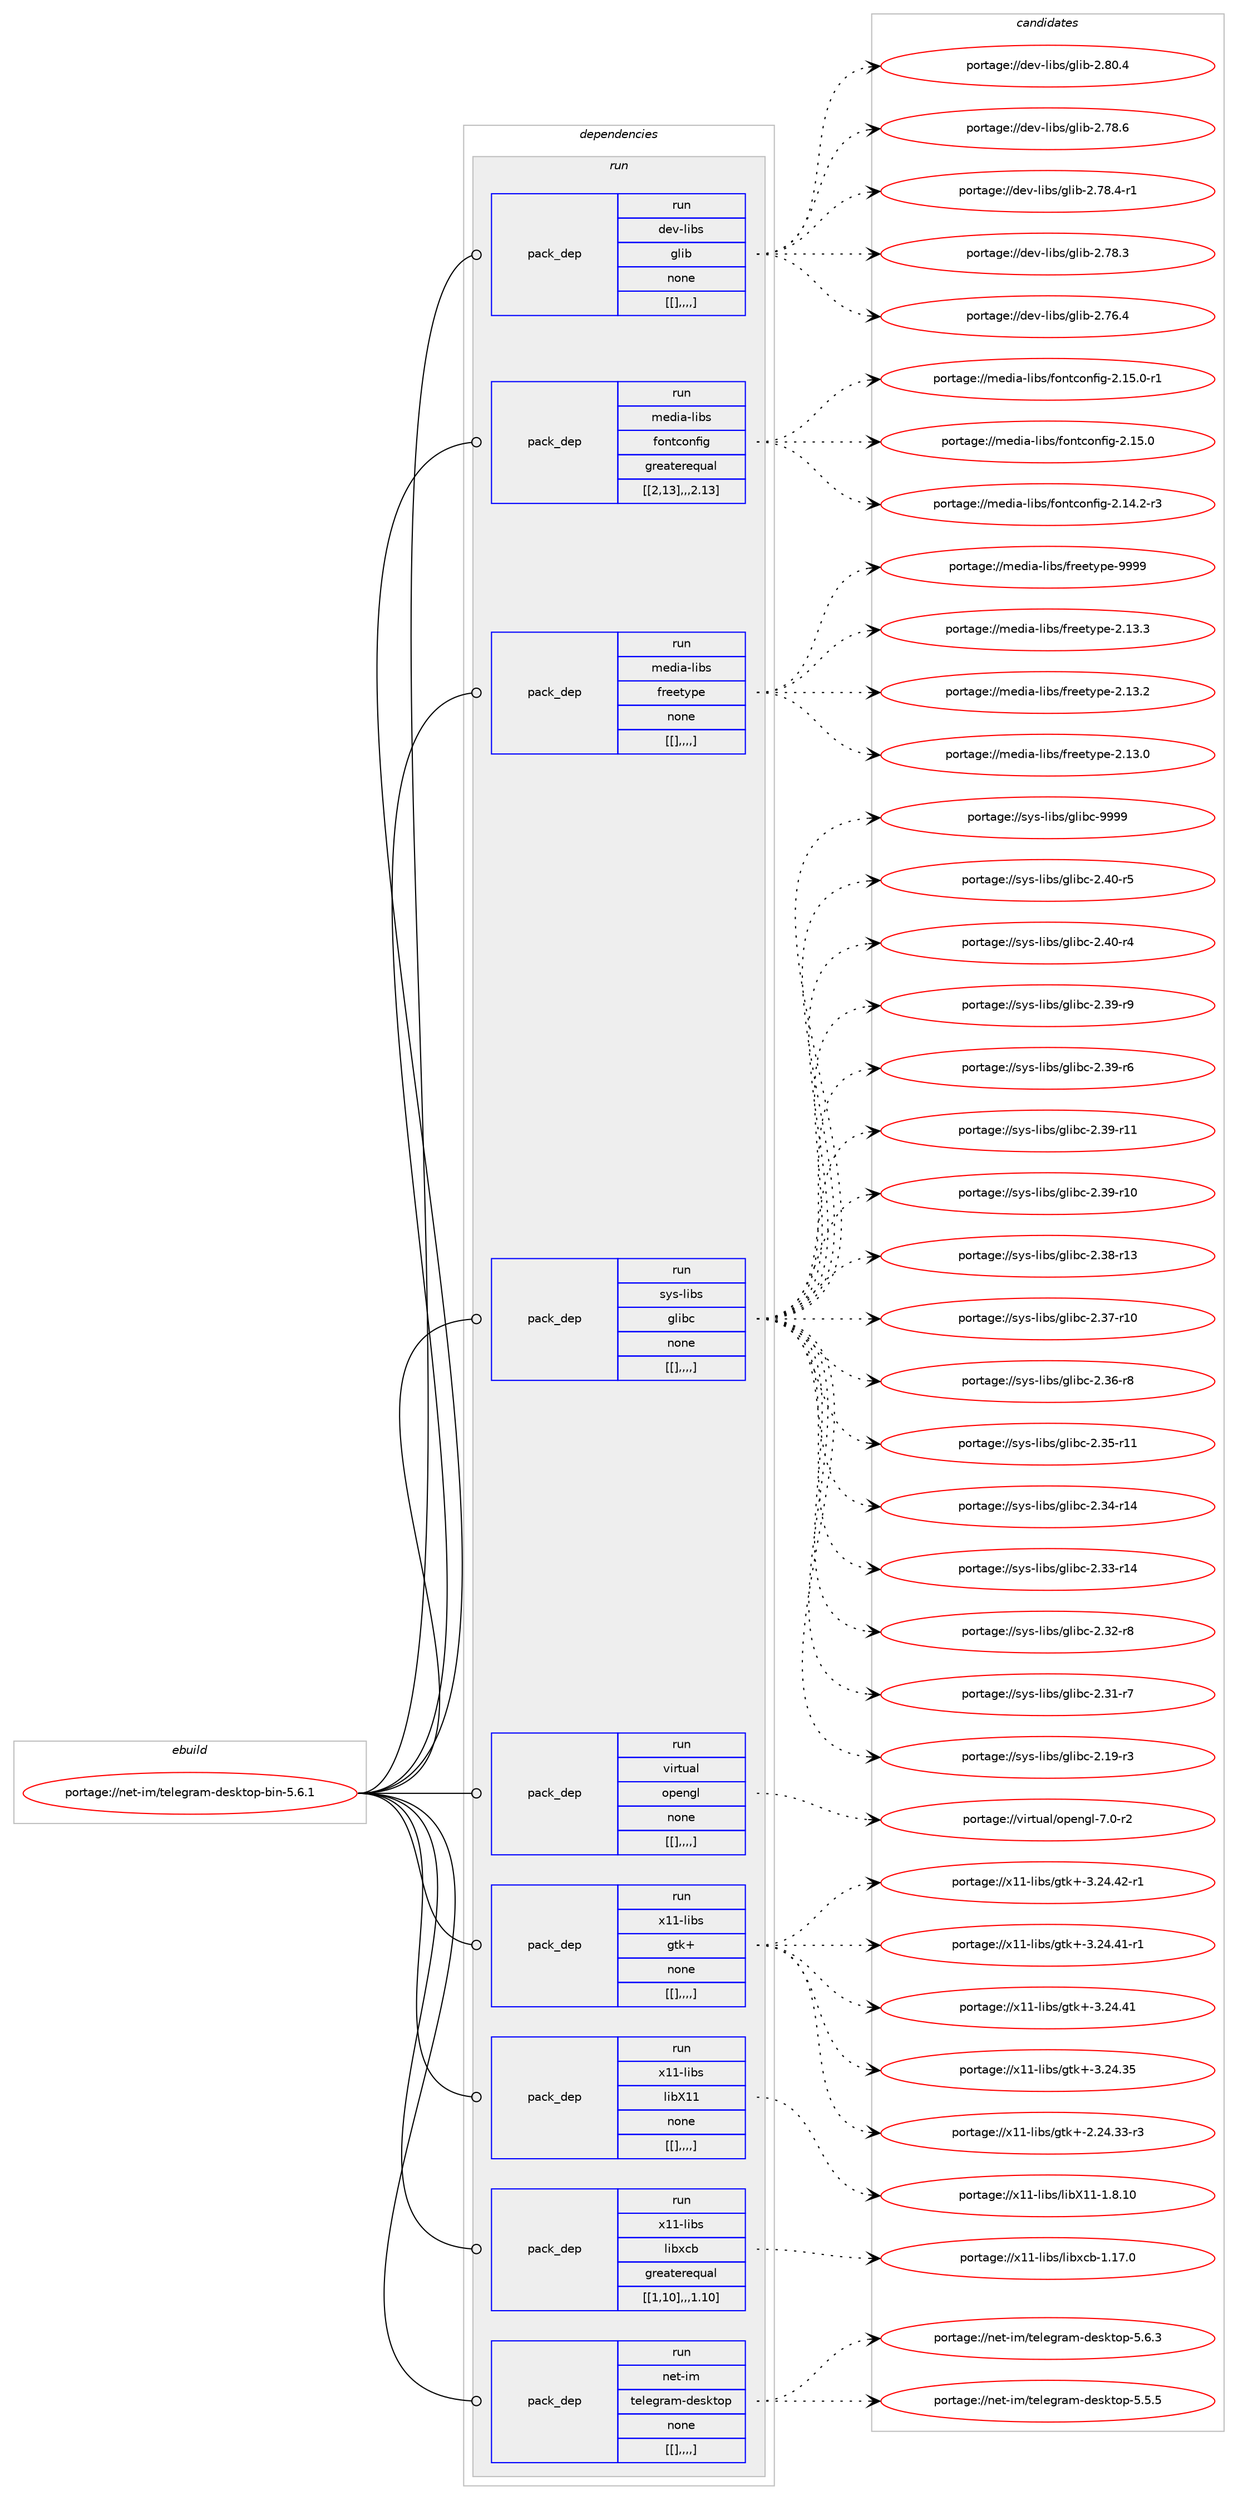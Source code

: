 digraph prolog {

# *************
# Graph options
# *************

newrank=true;
concentrate=true;
compound=true;
graph [rankdir=LR,fontname=Helvetica,fontsize=10,ranksep=1.5];#, ranksep=2.5, nodesep=0.2];
edge  [arrowhead=vee];
node  [fontname=Helvetica,fontsize=10];

# **********
# The ebuild
# **********

subgraph cluster_leftcol {
color=gray;
label=<<i>ebuild</i>>;
id [label="portage://net-im/telegram-desktop-bin-5.6.1", color=red, width=4, href="../net-im/telegram-desktop-bin-5.6.1.svg"];
}

# ****************
# The dependencies
# ****************

subgraph cluster_midcol {
color=gray;
label=<<i>dependencies</i>>;
subgraph cluster_compile {
fillcolor="#eeeeee";
style=filled;
label=<<i>compile</i>>;
}
subgraph cluster_compileandrun {
fillcolor="#eeeeee";
style=filled;
label=<<i>compile and run</i>>;
}
subgraph cluster_run {
fillcolor="#eeeeee";
style=filled;
label=<<i>run</i>>;
subgraph pack274568 {
dependency375798 [label=<<TABLE BORDER="0" CELLBORDER="1" CELLSPACING="0" CELLPADDING="4" WIDTH="220"><TR><TD ROWSPAN="6" CELLPADDING="30">pack_dep</TD></TR><TR><TD WIDTH="110">run</TD></TR><TR><TD>dev-libs</TD></TR><TR><TD>glib</TD></TR><TR><TD>none</TD></TR><TR><TD>[[],,,,]</TD></TR></TABLE>>, shape=none, color=blue];
}
id:e -> dependency375798:w [weight=20,style="solid",arrowhead="odot"];
subgraph pack274618 {
dependency375889 [label=<<TABLE BORDER="0" CELLBORDER="1" CELLSPACING="0" CELLPADDING="4" WIDTH="220"><TR><TD ROWSPAN="6" CELLPADDING="30">pack_dep</TD></TR><TR><TD WIDTH="110">run</TD></TR><TR><TD>media-libs</TD></TR><TR><TD>fontconfig</TD></TR><TR><TD>greaterequal</TD></TR><TR><TD>[[2,13],,,2.13]</TD></TR></TABLE>>, shape=none, color=blue];
}
id:e -> dependency375889:w [weight=20,style="solid",arrowhead="odot"];
subgraph pack274713 {
dependency375969 [label=<<TABLE BORDER="0" CELLBORDER="1" CELLSPACING="0" CELLPADDING="4" WIDTH="220"><TR><TD ROWSPAN="6" CELLPADDING="30">pack_dep</TD></TR><TR><TD WIDTH="110">run</TD></TR><TR><TD>media-libs</TD></TR><TR><TD>freetype</TD></TR><TR><TD>none</TD></TR><TR><TD>[[],,,,]</TD></TR></TABLE>>, shape=none, color=blue];
}
id:e -> dependency375969:w [weight=20,style="solid",arrowhead="odot"];
subgraph pack274721 {
dependency375978 [label=<<TABLE BORDER="0" CELLBORDER="1" CELLSPACING="0" CELLPADDING="4" WIDTH="220"><TR><TD ROWSPAN="6" CELLPADDING="30">pack_dep</TD></TR><TR><TD WIDTH="110">run</TD></TR><TR><TD>sys-libs</TD></TR><TR><TD>glibc</TD></TR><TR><TD>none</TD></TR><TR><TD>[[],,,,]</TD></TR></TABLE>>, shape=none, color=blue];
}
id:e -> dependency375978:w [weight=20,style="solid",arrowhead="odot"];
subgraph pack274723 {
dependency375999 [label=<<TABLE BORDER="0" CELLBORDER="1" CELLSPACING="0" CELLPADDING="4" WIDTH="220"><TR><TD ROWSPAN="6" CELLPADDING="30">pack_dep</TD></TR><TR><TD WIDTH="110">run</TD></TR><TR><TD>virtual</TD></TR><TR><TD>opengl</TD></TR><TR><TD>none</TD></TR><TR><TD>[[],,,,]</TD></TR></TABLE>>, shape=none, color=blue];
}
id:e -> dependency375999:w [weight=20,style="solid",arrowhead="odot"];
subgraph pack274767 {
dependency376091 [label=<<TABLE BORDER="0" CELLBORDER="1" CELLSPACING="0" CELLPADDING="4" WIDTH="220"><TR><TD ROWSPAN="6" CELLPADDING="30">pack_dep</TD></TR><TR><TD WIDTH="110">run</TD></TR><TR><TD>x11-libs</TD></TR><TR><TD>gtk+</TD></TR><TR><TD>none</TD></TR><TR><TD>[[],,,,]</TD></TR></TABLE>>, shape=none, color=blue];
}
id:e -> dependency376091:w [weight=20,style="solid",arrowhead="odot"];
subgraph pack274824 {
dependency376205 [label=<<TABLE BORDER="0" CELLBORDER="1" CELLSPACING="0" CELLPADDING="4" WIDTH="220"><TR><TD ROWSPAN="6" CELLPADDING="30">pack_dep</TD></TR><TR><TD WIDTH="110">run</TD></TR><TR><TD>x11-libs</TD></TR><TR><TD>libX11</TD></TR><TR><TD>none</TD></TR><TR><TD>[[],,,,]</TD></TR></TABLE>>, shape=none, color=blue];
}
id:e -> dependency376205:w [weight=20,style="solid",arrowhead="odot"];
subgraph pack274912 {
dependency376255 [label=<<TABLE BORDER="0" CELLBORDER="1" CELLSPACING="0" CELLPADDING="4" WIDTH="220"><TR><TD ROWSPAN="6" CELLPADDING="30">pack_dep</TD></TR><TR><TD WIDTH="110">run</TD></TR><TR><TD>x11-libs</TD></TR><TR><TD>libxcb</TD></TR><TR><TD>greaterequal</TD></TR><TR><TD>[[1,10],,,1.10]</TD></TR></TABLE>>, shape=none, color=blue];
}
id:e -> dependency376255:w [weight=20,style="solid",arrowhead="odot"];
subgraph pack275028 {
dependency376390 [label=<<TABLE BORDER="0" CELLBORDER="1" CELLSPACING="0" CELLPADDING="4" WIDTH="220"><TR><TD ROWSPAN="6" CELLPADDING="30">pack_dep</TD></TR><TR><TD WIDTH="110">run</TD></TR><TR><TD>net-im</TD></TR><TR><TD>telegram-desktop</TD></TR><TR><TD>none</TD></TR><TR><TD>[[],,,,]</TD></TR></TABLE>>, shape=none, color=blue];
}
id:e -> dependency376390:w [weight=20,style="solid",arrowhead="odot"];
}
}

# **************
# The candidates
# **************

subgraph cluster_choices {
rank=same;
color=gray;
label=<<i>candidates</i>>;

subgraph choice273461 {
color=black;
nodesep=1;
choice1001011184510810598115471031081059845504656484652 [label="portage://dev-libs/glib-2.80.4", color=red, width=4,href="../dev-libs/glib-2.80.4.svg"];
choice1001011184510810598115471031081059845504655564654 [label="portage://dev-libs/glib-2.78.6", color=red, width=4,href="../dev-libs/glib-2.78.6.svg"];
choice10010111845108105981154710310810598455046555646524511449 [label="portage://dev-libs/glib-2.78.4-r1", color=red, width=4,href="../dev-libs/glib-2.78.4-r1.svg"];
choice1001011184510810598115471031081059845504655564651 [label="portage://dev-libs/glib-2.78.3", color=red, width=4,href="../dev-libs/glib-2.78.3.svg"];
choice1001011184510810598115471031081059845504655544652 [label="portage://dev-libs/glib-2.76.4", color=red, width=4,href="../dev-libs/glib-2.76.4.svg"];
dependency375798:e -> choice1001011184510810598115471031081059845504656484652:w [style=dotted,weight="100"];
dependency375798:e -> choice1001011184510810598115471031081059845504655564654:w [style=dotted,weight="100"];
dependency375798:e -> choice10010111845108105981154710310810598455046555646524511449:w [style=dotted,weight="100"];
dependency375798:e -> choice1001011184510810598115471031081059845504655564651:w [style=dotted,weight="100"];
dependency375798:e -> choice1001011184510810598115471031081059845504655544652:w [style=dotted,weight="100"];
}
subgraph choice273472 {
color=black;
nodesep=1;
choice1091011001059745108105981154710211111011699111110102105103455046495346484511449 [label="portage://media-libs/fontconfig-2.15.0-r1", color=red, width=4,href="../media-libs/fontconfig-2.15.0-r1.svg"];
choice109101100105974510810598115471021111101169911111010210510345504649534648 [label="portage://media-libs/fontconfig-2.15.0", color=red, width=4,href="../media-libs/fontconfig-2.15.0.svg"];
choice1091011001059745108105981154710211111011699111110102105103455046495246504511451 [label="portage://media-libs/fontconfig-2.14.2-r3", color=red, width=4,href="../media-libs/fontconfig-2.14.2-r3.svg"];
dependency375889:e -> choice1091011001059745108105981154710211111011699111110102105103455046495346484511449:w [style=dotted,weight="100"];
dependency375889:e -> choice109101100105974510810598115471021111101169911111010210510345504649534648:w [style=dotted,weight="100"];
dependency375889:e -> choice1091011001059745108105981154710211111011699111110102105103455046495246504511451:w [style=dotted,weight="100"];
}
subgraph choice273476 {
color=black;
nodesep=1;
choice109101100105974510810598115471021141011011161211121014557575757 [label="portage://media-libs/freetype-9999", color=red, width=4,href="../media-libs/freetype-9999.svg"];
choice1091011001059745108105981154710211410110111612111210145504649514651 [label="portage://media-libs/freetype-2.13.3", color=red, width=4,href="../media-libs/freetype-2.13.3.svg"];
choice1091011001059745108105981154710211410110111612111210145504649514650 [label="portage://media-libs/freetype-2.13.2", color=red, width=4,href="../media-libs/freetype-2.13.2.svg"];
choice1091011001059745108105981154710211410110111612111210145504649514648 [label="portage://media-libs/freetype-2.13.0", color=red, width=4,href="../media-libs/freetype-2.13.0.svg"];
dependency375969:e -> choice109101100105974510810598115471021141011011161211121014557575757:w [style=dotted,weight="100"];
dependency375969:e -> choice1091011001059745108105981154710211410110111612111210145504649514651:w [style=dotted,weight="100"];
dependency375969:e -> choice1091011001059745108105981154710211410110111612111210145504649514650:w [style=dotted,weight="100"];
dependency375969:e -> choice1091011001059745108105981154710211410110111612111210145504649514648:w [style=dotted,weight="100"];
}
subgraph choice273484 {
color=black;
nodesep=1;
choice11512111545108105981154710310810598994557575757 [label="portage://sys-libs/glibc-9999", color=red, width=4,href="../sys-libs/glibc-9999.svg"];
choice115121115451081059811547103108105989945504652484511453 [label="portage://sys-libs/glibc-2.40-r5", color=red, width=4,href="../sys-libs/glibc-2.40-r5.svg"];
choice115121115451081059811547103108105989945504652484511452 [label="portage://sys-libs/glibc-2.40-r4", color=red, width=4,href="../sys-libs/glibc-2.40-r4.svg"];
choice115121115451081059811547103108105989945504651574511457 [label="portage://sys-libs/glibc-2.39-r9", color=red, width=4,href="../sys-libs/glibc-2.39-r9.svg"];
choice115121115451081059811547103108105989945504651574511454 [label="portage://sys-libs/glibc-2.39-r6", color=red, width=4,href="../sys-libs/glibc-2.39-r6.svg"];
choice11512111545108105981154710310810598994550465157451144949 [label="portage://sys-libs/glibc-2.39-r11", color=red, width=4,href="../sys-libs/glibc-2.39-r11.svg"];
choice11512111545108105981154710310810598994550465157451144948 [label="portage://sys-libs/glibc-2.39-r10", color=red, width=4,href="../sys-libs/glibc-2.39-r10.svg"];
choice11512111545108105981154710310810598994550465156451144951 [label="portage://sys-libs/glibc-2.38-r13", color=red, width=4,href="../sys-libs/glibc-2.38-r13.svg"];
choice11512111545108105981154710310810598994550465155451144948 [label="portage://sys-libs/glibc-2.37-r10", color=red, width=4,href="../sys-libs/glibc-2.37-r10.svg"];
choice115121115451081059811547103108105989945504651544511456 [label="portage://sys-libs/glibc-2.36-r8", color=red, width=4,href="../sys-libs/glibc-2.36-r8.svg"];
choice11512111545108105981154710310810598994550465153451144949 [label="portage://sys-libs/glibc-2.35-r11", color=red, width=4,href="../sys-libs/glibc-2.35-r11.svg"];
choice11512111545108105981154710310810598994550465152451144952 [label="portage://sys-libs/glibc-2.34-r14", color=red, width=4,href="../sys-libs/glibc-2.34-r14.svg"];
choice11512111545108105981154710310810598994550465151451144952 [label="portage://sys-libs/glibc-2.33-r14", color=red, width=4,href="../sys-libs/glibc-2.33-r14.svg"];
choice115121115451081059811547103108105989945504651504511456 [label="portage://sys-libs/glibc-2.32-r8", color=red, width=4,href="../sys-libs/glibc-2.32-r8.svg"];
choice115121115451081059811547103108105989945504651494511455 [label="portage://sys-libs/glibc-2.31-r7", color=red, width=4,href="../sys-libs/glibc-2.31-r7.svg"];
choice115121115451081059811547103108105989945504649574511451 [label="portage://sys-libs/glibc-2.19-r3", color=red, width=4,href="../sys-libs/glibc-2.19-r3.svg"];
dependency375978:e -> choice11512111545108105981154710310810598994557575757:w [style=dotted,weight="100"];
dependency375978:e -> choice115121115451081059811547103108105989945504652484511453:w [style=dotted,weight="100"];
dependency375978:e -> choice115121115451081059811547103108105989945504652484511452:w [style=dotted,weight="100"];
dependency375978:e -> choice115121115451081059811547103108105989945504651574511457:w [style=dotted,weight="100"];
dependency375978:e -> choice115121115451081059811547103108105989945504651574511454:w [style=dotted,weight="100"];
dependency375978:e -> choice11512111545108105981154710310810598994550465157451144949:w [style=dotted,weight="100"];
dependency375978:e -> choice11512111545108105981154710310810598994550465157451144948:w [style=dotted,weight="100"];
dependency375978:e -> choice11512111545108105981154710310810598994550465156451144951:w [style=dotted,weight="100"];
dependency375978:e -> choice11512111545108105981154710310810598994550465155451144948:w [style=dotted,weight="100"];
dependency375978:e -> choice115121115451081059811547103108105989945504651544511456:w [style=dotted,weight="100"];
dependency375978:e -> choice11512111545108105981154710310810598994550465153451144949:w [style=dotted,weight="100"];
dependency375978:e -> choice11512111545108105981154710310810598994550465152451144952:w [style=dotted,weight="100"];
dependency375978:e -> choice11512111545108105981154710310810598994550465151451144952:w [style=dotted,weight="100"];
dependency375978:e -> choice115121115451081059811547103108105989945504651504511456:w [style=dotted,weight="100"];
dependency375978:e -> choice115121115451081059811547103108105989945504651494511455:w [style=dotted,weight="100"];
dependency375978:e -> choice115121115451081059811547103108105989945504649574511451:w [style=dotted,weight="100"];
}
subgraph choice273497 {
color=black;
nodesep=1;
choice1181051141161179710847111112101110103108455546484511450 [label="portage://virtual/opengl-7.0-r2", color=red, width=4,href="../virtual/opengl-7.0-r2.svg"];
dependency375999:e -> choice1181051141161179710847111112101110103108455546484511450:w [style=dotted,weight="100"];
}
subgraph choice273513 {
color=black;
nodesep=1;
choice12049494510810598115471031161074345514650524652504511449 [label="portage://x11-libs/gtk+-3.24.42-r1", color=red, width=4,href="../x11-libs/gtk+-3.24.42-r1.svg"];
choice12049494510810598115471031161074345514650524652494511449 [label="portage://x11-libs/gtk+-3.24.41-r1", color=red, width=4,href="../x11-libs/gtk+-3.24.41-r1.svg"];
choice1204949451081059811547103116107434551465052465249 [label="portage://x11-libs/gtk+-3.24.41", color=red, width=4,href="../x11-libs/gtk+-3.24.41.svg"];
choice1204949451081059811547103116107434551465052465153 [label="portage://x11-libs/gtk+-3.24.35", color=red, width=4,href="../x11-libs/gtk+-3.24.35.svg"];
choice12049494510810598115471031161074345504650524651514511451 [label="portage://x11-libs/gtk+-2.24.33-r3", color=red, width=4,href="../x11-libs/gtk+-2.24.33-r3.svg"];
dependency376091:e -> choice12049494510810598115471031161074345514650524652504511449:w [style=dotted,weight="100"];
dependency376091:e -> choice12049494510810598115471031161074345514650524652494511449:w [style=dotted,weight="100"];
dependency376091:e -> choice1204949451081059811547103116107434551465052465249:w [style=dotted,weight="100"];
dependency376091:e -> choice1204949451081059811547103116107434551465052465153:w [style=dotted,weight="100"];
dependency376091:e -> choice12049494510810598115471031161074345504650524651514511451:w [style=dotted,weight="100"];
}
subgraph choice273517 {
color=black;
nodesep=1;
choice12049494510810598115471081059888494945494656464948 [label="portage://x11-libs/libX11-1.8.10", color=red, width=4,href="../x11-libs/libX11-1.8.10.svg"];
dependency376205:e -> choice12049494510810598115471081059888494945494656464948:w [style=dotted,weight="100"];
}
subgraph choice273522 {
color=black;
nodesep=1;
choice120494945108105981154710810598120999845494649554648 [label="portage://x11-libs/libxcb-1.17.0", color=red, width=4,href="../x11-libs/libxcb-1.17.0.svg"];
dependency376255:e -> choice120494945108105981154710810598120999845494649554648:w [style=dotted,weight="100"];
}
subgraph choice273525 {
color=black;
nodesep=1;
choice11010111645105109471161011081011031149710945100101115107116111112455346544651 [label="portage://net-im/telegram-desktop-5.6.3", color=red, width=4,href="../net-im/telegram-desktop-5.6.3.svg"];
choice11010111645105109471161011081011031149710945100101115107116111112455346534653 [label="portage://net-im/telegram-desktop-5.5.5", color=red, width=4,href="../net-im/telegram-desktop-5.5.5.svg"];
dependency376390:e -> choice11010111645105109471161011081011031149710945100101115107116111112455346544651:w [style=dotted,weight="100"];
dependency376390:e -> choice11010111645105109471161011081011031149710945100101115107116111112455346534653:w [style=dotted,weight="100"];
}
}

}
